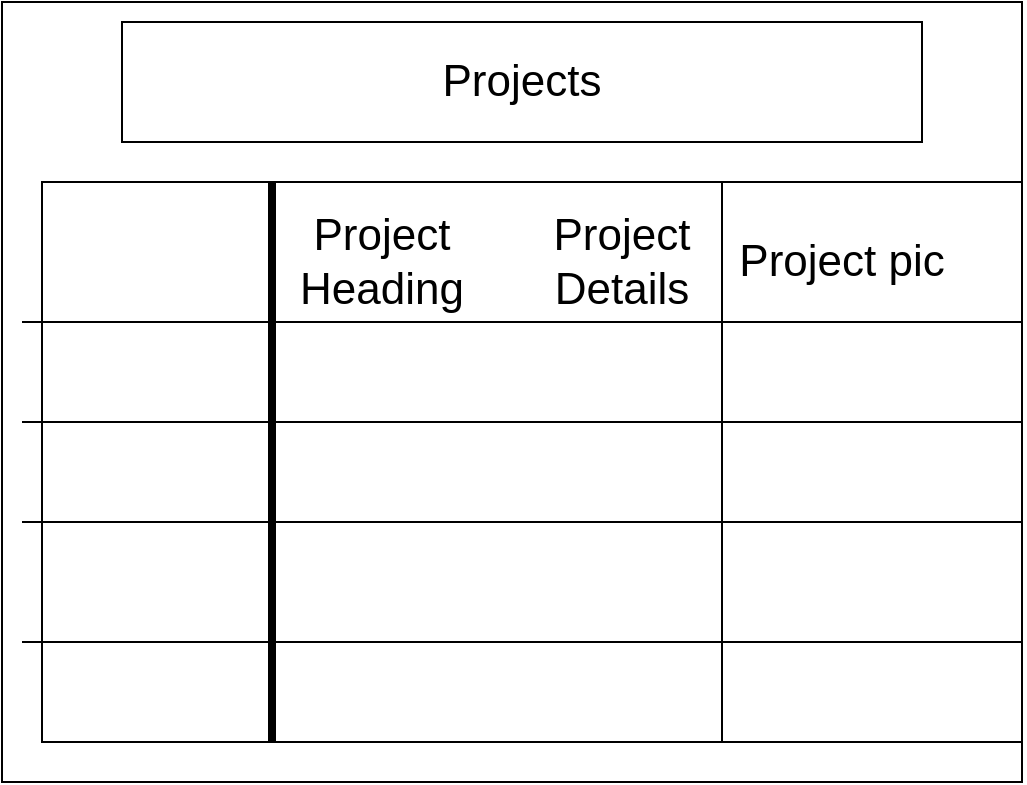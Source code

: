 <mxfile>
    <diagram id="W9ec6cI0_zbYZAEv46QR" name="Page-1">
        <mxGraphModel dx="532" dy="419" grid="1" gridSize="10" guides="1" tooltips="1" connect="1" arrows="1" fold="1" page="1" pageScale="1" pageWidth="850" pageHeight="1100" math="0" shadow="0">
            <root>
                <mxCell id="0"/>
                <mxCell id="1" parent="0"/>
                <mxCell id="2" value="" style="rounded=0;whiteSpace=wrap;html=1;" parent="1" vertex="1">
                    <mxGeometry x="20" y="30" width="510" height="390" as="geometry"/>
                </mxCell>
                <mxCell id="3" value="Projects" style="rounded=0;whiteSpace=wrap;html=1;fontSize=22;" parent="1" vertex="1">
                    <mxGeometry x="80" y="40" width="400" height="60" as="geometry"/>
                </mxCell>
                <mxCell id="4" value="" style="rounded=0;whiteSpace=wrap;html=1;" parent="1" vertex="1">
                    <mxGeometry x="40" y="120" width="480" height="280" as="geometry"/>
                </mxCell>
                <mxCell id="6" value="" style="endArrow=none;html=1;" parent="1" edge="1">
                    <mxGeometry width="50" height="50" relative="1" as="geometry">
                        <mxPoint x="30" y="240" as="sourcePoint"/>
                        <mxPoint x="520" y="240" as="targetPoint"/>
                        <Array as="points">
                            <mxPoint x="30" y="240"/>
                            <mxPoint x="530" y="240"/>
                        </Array>
                    </mxGeometry>
                </mxCell>
                <mxCell id="7" value="" style="endArrow=none;html=1;" parent="1" edge="1">
                    <mxGeometry width="50" height="50" relative="1" as="geometry">
                        <mxPoint x="30" y="290" as="sourcePoint"/>
                        <mxPoint x="520" y="290" as="targetPoint"/>
                        <Array as="points">
                            <mxPoint x="30" y="290"/>
                            <mxPoint x="530" y="290"/>
                        </Array>
                    </mxGeometry>
                </mxCell>
                <mxCell id="8" value="" style="endArrow=none;html=1;" parent="1" edge="1">
                    <mxGeometry width="50" height="50" relative="1" as="geometry">
                        <mxPoint x="30" y="350" as="sourcePoint"/>
                        <mxPoint x="520" y="350" as="targetPoint"/>
                        <Array as="points">
                            <mxPoint x="30" y="350"/>
                            <mxPoint x="530" y="350"/>
                        </Array>
                    </mxGeometry>
                </mxCell>
                <mxCell id="9" value="" style="rounded=0;whiteSpace=wrap;html=1;" parent="1" vertex="1">
                    <mxGeometry x="380" y="120" width="150" height="70" as="geometry"/>
                </mxCell>
                <mxCell id="10" value="" style="rounded=0;whiteSpace=wrap;html=1;" parent="1" vertex="1">
                    <mxGeometry x="380" y="190" width="150" height="60" as="geometry"/>
                </mxCell>
                <mxCell id="11" value="" style="rounded=0;whiteSpace=wrap;html=1;" parent="1" vertex="1">
                    <mxGeometry x="380" y="240" width="150" height="50" as="geometry"/>
                </mxCell>
                <mxCell id="12" value="" style="rounded=0;whiteSpace=wrap;html=1;" parent="1" vertex="1">
                    <mxGeometry x="380" y="290" width="150" height="60" as="geometry"/>
                </mxCell>
                <mxCell id="13" value="" style="rounded=0;whiteSpace=wrap;html=1;" parent="1" vertex="1">
                    <mxGeometry x="380" y="350" width="150" height="50" as="geometry"/>
                </mxCell>
                <mxCell id="15" value="Project Heading" style="text;strokeColor=none;align=center;fillColor=none;html=1;verticalAlign=middle;whiteSpace=wrap;rounded=0;fontSize=22;" parent="1" vertex="1">
                    <mxGeometry x="140" y="130" width="140" height="60" as="geometry"/>
                </mxCell>
                <mxCell id="24" value="" style="line;strokeWidth=4;direction=south;html=1;perimeter=backbonePerimeter;points=[];outlineConnect=0;fontSize=22;" parent="1" vertex="1">
                    <mxGeometry x="150" y="120" width="10" height="280" as="geometry"/>
                </mxCell>
                <mxCell id="26" value="Project Details&lt;span style=&quot;color: rgba(0, 0, 0, 0); font-family: monospace; font-size: 0px; text-align: start;&quot;&gt;%3CmxGraphModel%3E%3Croot%3E%3CmxCell%20id%3D%220%22%2F%3E%3CmxCell%20id%3D%221%22%20parent%3D%220%22%2F%3E%3CmxCell%20id%3D%222%22%20value%3D%22Project%20Heading%22%20style%3D%22text%3BstrokeColor%3Dnone%3Balign%3Dcenter%3BfillColor%3Dnone%3Bhtml%3D1%3BverticalAlign%3Dmiddle%3BwhiteSpace%3Dwrap%3Brounded%3D0%3BfontSize%3D22%3B%22%20vertex%3D%221%22%20parent%3D%221%22%3E%3CmxGeometry%20x%3D%2230%22%20y%3D%22130%22%20width%3D%22140%22%20height%3D%2260%22%20as%3D%22geometry%22%2F%3E%3C%2FmxCell%3E%3C%2Froot%3E%3C%2FmxGraphModel%3E&lt;/span&gt;&lt;span style=&quot;color: rgba(0, 0, 0, 0); font-family: monospace; font-size: 0px; text-align: start;&quot;&gt;%3CmxGraphModel%3E%3Croot%3E%3CmxCell%20id%3D%220%22%2F%3E%3CmxCell%20id%3D%221%22%20parent%3D%220%22%2F%3E%3CmxCell%20id%3D%222%22%20value%3D%22Project%20Heading%22%20style%3D%22text%3BstrokeColor%3Dnone%3Balign%3Dcenter%3BfillColor%3Dnone%3Bhtml%3D1%3BverticalAlign%3Dmiddle%3BwhiteSpace%3Dwrap%3Brounded%3D0%3BfontSize%3D22%3B%22%20vertex%3D%221%22%20parent%3D%221%22%3E%3CmxGeometry%20x%3D%2230%22%20y%3D%22130%22%20width%3D%22140%22%20height%3D%2260%22%20as%3D%22geometry%22%2F%3E%3C%2FmxCell%3E%3C%2Froot%3E%3C%2FmxGraphModel%3E&lt;/span&gt;" style="text;strokeColor=none;align=center;fillColor=none;html=1;verticalAlign=middle;whiteSpace=wrap;rounded=0;fontSize=22;" parent="1" vertex="1">
                    <mxGeometry x="270" y="145" width="120" height="30" as="geometry"/>
                </mxCell>
                <mxCell id="31" value="Project pic&lt;span style=&quot;color: rgba(0, 0, 0, 0); font-family: monospace; font-size: 0px; text-align: start;&quot;&gt;%3CmxGraphModel%3E%3Croot%3E%3CmxCell%20id%3D%220%22%2F%3E%3CmxCell%20id%3D%221%22%20parent%3D%220%22%2F%3E%3CmxCell%20id%3D%222%22%20value%3D%22Project%20Heading%22%20style%3D%22text%3BstrokeColor%3Dnone%3Balign%3Dcenter%3BfillColor%3Dnone%3Bhtml%3D1%3BverticalAlign%3Dmiddle%3BwhiteSpace%3Dwrap%3Brounded%3D0%3BfontSize%3D22%3B%22%20vertex%3D%221%22%20parent%3D%221%22%3E%3CmxGeometry%20x%3D%2230%22%20y%3D%22130%22%20width%3D%22140%22%20height%3D%2260%22%20as%3D%22geometry%22%2F%3E%3C%2FmxCell%3E%3C%2Froot%3E%3C%2FmxGraphModel%3E&lt;/span&gt;&lt;span style=&quot;color: rgba(0, 0, 0, 0); font-family: monospace; font-size: 0px; text-align: start;&quot;&gt;%3CmxGraphModel%3E%3Croot%3E%3CmxCell%20id%3D%220%22%2F%3E%3CmxCell%20id%3D%221%22%20parent%3D%220%22%2F%3E%3CmxCell%20id%3D%222%22%20value%3D%22Project%20Heading%22%20style%3D%22text%3BstrokeColor%3Dnone%3Balign%3Dcenter%3BfillColor%3Dnone%3Bhtml%3D1%3BverticalAlign%3Dmiddle%3BwhiteSpace%3Dwrap%3Brounded%3D0%3BfontSize%3D22%3B%22%20vertex%3D%221%22%20parent%3D%221%22%3E%3CmxGeometry%20x%3D%2230%22%20y%3D%22130%22%20width%3D%22140%22%20height%3D%2260%22%20as%3D%22geometry%22%2F%3E%3C%2FmxCell%3E%3C%2Froot%3E%3C%2FmxGraphModel%3E&lt;/span&gt;" style="text;strokeColor=none;align=center;fillColor=none;html=1;verticalAlign=middle;whiteSpace=wrap;rounded=0;fontSize=22;" parent="1" vertex="1">
                    <mxGeometry x="380" y="145" width="120" height="30" as="geometry"/>
                </mxCell>
                <mxCell id="33" value="" style="endArrow=none;html=1;" parent="1" edge="1">
                    <mxGeometry width="50" height="50" relative="1" as="geometry">
                        <mxPoint x="30" y="190" as="sourcePoint"/>
                        <mxPoint x="520" y="190" as="targetPoint"/>
                        <Array as="points">
                            <mxPoint x="30" y="190"/>
                            <mxPoint x="530" y="190"/>
                        </Array>
                    </mxGeometry>
                </mxCell>
            </root>
        </mxGraphModel>
    </diagram>
</mxfile>